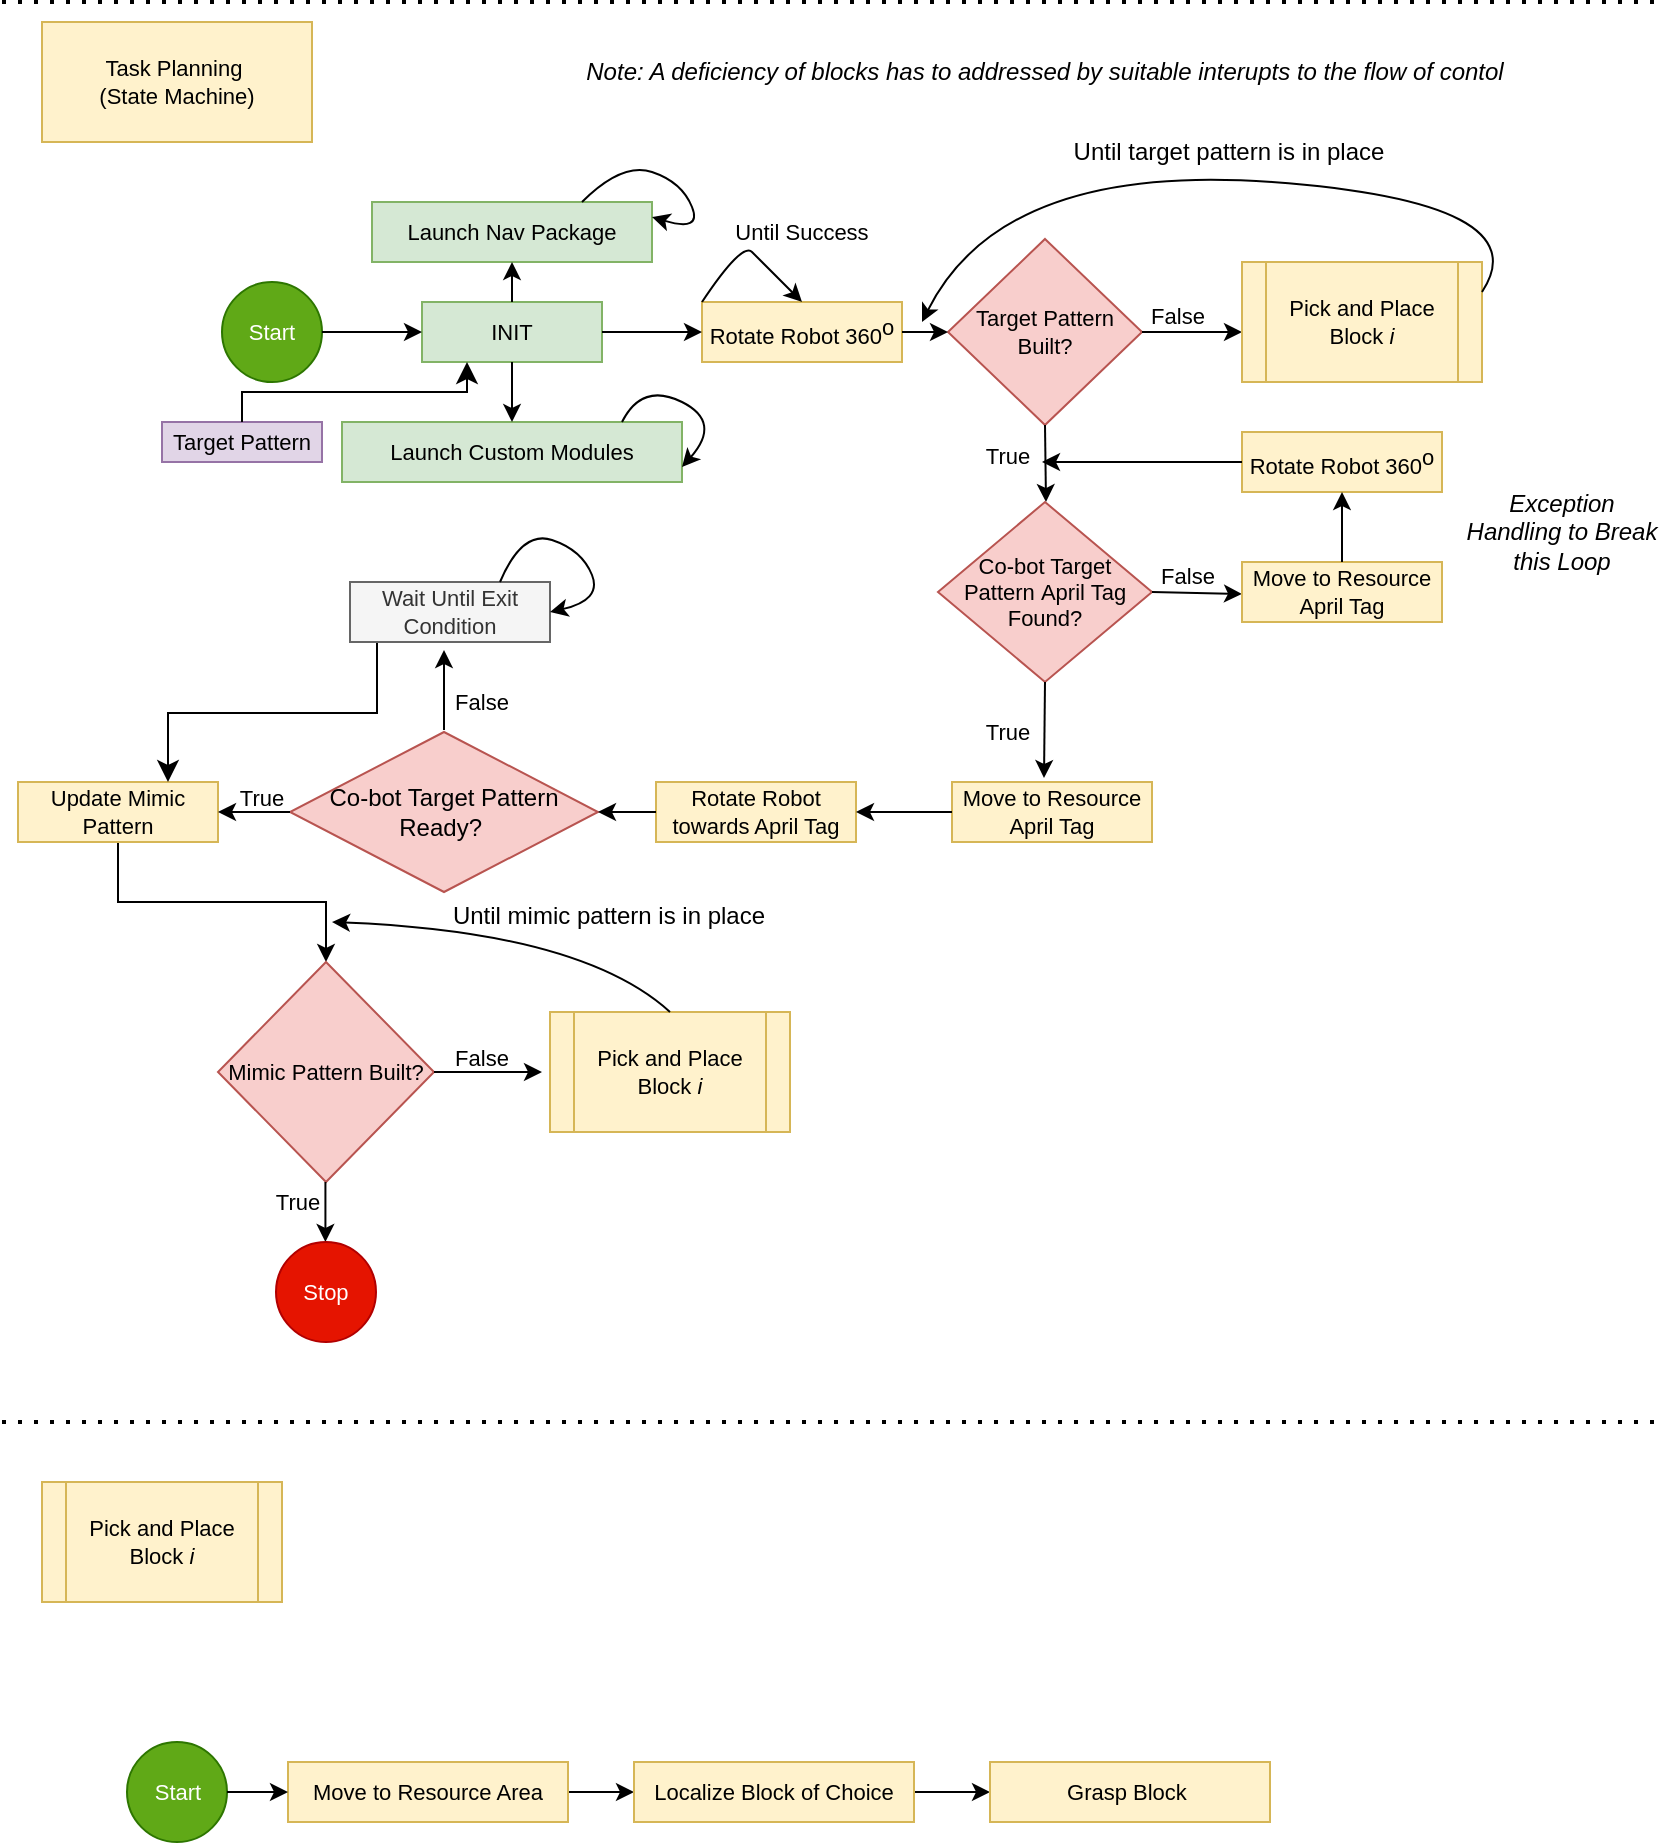 <mxfile version="23.1.6" type="github">
  <diagram name="Page-1" id="wCWra6xxkZbTgV-Bye85">
    <mxGraphModel dx="1122" dy="656" grid="1" gridSize="10" guides="1" tooltips="1" connect="1" arrows="1" fold="1" page="1" pageScale="1" pageWidth="850" pageHeight="1100" math="0" shadow="0">
      <root>
        <mxCell id="0" />
        <mxCell id="1" parent="0" />
        <mxCell id="UYnusm4cooaI_DaDo-KD-1" value="Task Planning&amp;nbsp;&lt;br style=&quot;font-size: 11px;&quot;&gt;(State Machine)" style="rounded=0;whiteSpace=wrap;html=1;fillColor=#fff2cc;strokeColor=#d6b656;fontSize=11;" vertex="1" parent="1">
          <mxGeometry x="30" y="40" width="135" height="60" as="geometry" />
        </mxCell>
        <mxCell id="UYnusm4cooaI_DaDo-KD-2" value="Start" style="ellipse;whiteSpace=wrap;html=1;fontSize=11;fillColor=#60a917;fontColor=#ffffff;strokeColor=#2D7600;" vertex="1" parent="1">
          <mxGeometry x="120" y="170" width="50" height="50" as="geometry" />
        </mxCell>
        <mxCell id="UYnusm4cooaI_DaDo-KD-3" value="&lt;font style=&quot;font-size: 11px;&quot;&gt;INIT&lt;/font&gt;" style="rounded=0;whiteSpace=wrap;html=1;fontSize=11;fillColor=#d5e8d4;strokeColor=#82b366;" vertex="1" parent="1">
          <mxGeometry x="220" y="180" width="90" height="30" as="geometry" />
        </mxCell>
        <mxCell id="UYnusm4cooaI_DaDo-KD-4" value="" style="endArrow=classic;html=1;rounded=0;exitX=1;exitY=0.5;exitDx=0;exitDy=0;entryX=0;entryY=0.5;entryDx=0;entryDy=0;fontSize=11;" edge="1" parent="1" source="UYnusm4cooaI_DaDo-KD-2" target="UYnusm4cooaI_DaDo-KD-3">
          <mxGeometry width="50" height="50" relative="1" as="geometry">
            <mxPoint x="400" y="310" as="sourcePoint" />
            <mxPoint x="450" y="260" as="targetPoint" />
          </mxGeometry>
        </mxCell>
        <mxCell id="UYnusm4cooaI_DaDo-KD-5" value="&lt;font style=&quot;font-size: 11px;&quot;&gt;Launch Nav Package&lt;/font&gt;" style="rounded=0;whiteSpace=wrap;html=1;fontSize=11;fillColor=#d5e8d4;strokeColor=#82b366;" vertex="1" parent="1">
          <mxGeometry x="195" y="130" width="140" height="30" as="geometry" />
        </mxCell>
        <mxCell id="UYnusm4cooaI_DaDo-KD-8" value="" style="curved=1;endArrow=classic;html=1;rounded=0;exitX=0.75;exitY=0;exitDx=0;exitDy=0;entryX=1;entryY=0.25;entryDx=0;entryDy=0;fontSize=11;" edge="1" parent="1" source="UYnusm4cooaI_DaDo-KD-5" target="UYnusm4cooaI_DaDo-KD-5">
          <mxGeometry width="50" height="50" relative="1" as="geometry">
            <mxPoint x="400" y="310" as="sourcePoint" />
            <mxPoint x="480" y="260" as="targetPoint" />
            <Array as="points">
              <mxPoint x="320" y="110" />
              <mxPoint x="350" y="120" />
              <mxPoint x="360" y="145" />
            </Array>
          </mxGeometry>
        </mxCell>
        <mxCell id="UYnusm4cooaI_DaDo-KD-9" value="" style="endArrow=classic;html=1;rounded=0;exitX=0.5;exitY=0;exitDx=0;exitDy=0;entryX=0.5;entryY=1;entryDx=0;entryDy=0;fontSize=11;" edge="1" parent="1" source="UYnusm4cooaI_DaDo-KD-3" target="UYnusm4cooaI_DaDo-KD-5">
          <mxGeometry width="50" height="50" relative="1" as="geometry">
            <mxPoint x="350" y="370" as="sourcePoint" />
            <mxPoint x="400" y="320" as="targetPoint" />
          </mxGeometry>
        </mxCell>
        <mxCell id="UYnusm4cooaI_DaDo-KD-15" value="&lt;font style=&quot;font-size: 11px;&quot;&gt;Launch Custom Modules&lt;/font&gt;" style="rounded=0;whiteSpace=wrap;html=1;fontSize=11;fillColor=#d5e8d4;strokeColor=#82b366;" vertex="1" parent="1">
          <mxGeometry x="180" y="240" width="170" height="30" as="geometry" />
        </mxCell>
        <mxCell id="UYnusm4cooaI_DaDo-KD-18" value="" style="endArrow=classic;html=1;rounded=0;exitX=0.5;exitY=1;exitDx=0;exitDy=0;entryX=0.5;entryY=0;entryDx=0;entryDy=0;fontSize=11;" edge="1" parent="1" source="UYnusm4cooaI_DaDo-KD-3" target="UYnusm4cooaI_DaDo-KD-15">
          <mxGeometry width="50" height="50" relative="1" as="geometry">
            <mxPoint x="410" y="310" as="sourcePoint" />
            <mxPoint x="460" y="260" as="targetPoint" />
          </mxGeometry>
        </mxCell>
        <mxCell id="UYnusm4cooaI_DaDo-KD-20" value="" style="curved=1;endArrow=classic;html=1;rounded=0;exitX=0.75;exitY=0;exitDx=0;exitDy=0;entryX=1;entryY=0.75;entryDx=0;entryDy=0;fontSize=11;" edge="1" parent="1" target="UYnusm4cooaI_DaDo-KD-15">
          <mxGeometry width="50" height="50" relative="1" as="geometry">
            <mxPoint x="320" y="240" as="sourcePoint" />
            <mxPoint x="355" y="248" as="targetPoint" />
            <Array as="points">
              <mxPoint x="330" y="220" />
              <mxPoint x="370" y="240" />
            </Array>
          </mxGeometry>
        </mxCell>
        <mxCell id="UYnusm4cooaI_DaDo-KD-21" value="&lt;font style=&quot;font-size: 11px;&quot;&gt;Rotate Robot 360&lt;sup style=&quot;font-size: 11px;&quot;&gt;o&lt;/sup&gt;&lt;/font&gt;" style="rounded=0;whiteSpace=wrap;html=1;fillColor=#fff2cc;strokeColor=#d6b656;fontSize=11;" vertex="1" parent="1">
          <mxGeometry x="360" y="180" width="100" height="30" as="geometry" />
        </mxCell>
        <mxCell id="UYnusm4cooaI_DaDo-KD-22" value="" style="endArrow=classic;html=1;rounded=0;exitX=1;exitY=0.5;exitDx=0;exitDy=0;fontSize=11;" edge="1" parent="1" source="UYnusm4cooaI_DaDo-KD-3" target="UYnusm4cooaI_DaDo-KD-21">
          <mxGeometry width="50" height="50" relative="1" as="geometry">
            <mxPoint x="410" y="310" as="sourcePoint" />
            <mxPoint x="460" y="260" as="targetPoint" />
          </mxGeometry>
        </mxCell>
        <mxCell id="UYnusm4cooaI_DaDo-KD-23" value="&lt;font style=&quot;font-size: 11px;&quot;&gt;Target Pattern Built?&lt;/font&gt;" style="rhombus;whiteSpace=wrap;html=1;fontSize=11;fillColor=#f8cecc;strokeColor=#b85450;" vertex="1" parent="1">
          <mxGeometry x="483" y="148.5" width="97" height="93" as="geometry" />
        </mxCell>
        <mxCell id="UYnusm4cooaI_DaDo-KD-25" value="&lt;font style=&quot;font-size: 11px;&quot;&gt;Target Pattern&lt;/font&gt;" style="rounded=0;whiteSpace=wrap;html=1;fontSize=11;fillColor=#e1d5e7;strokeColor=#9673a6;" vertex="1" parent="1">
          <mxGeometry x="90" y="240" width="80" height="20" as="geometry" />
        </mxCell>
        <mxCell id="UYnusm4cooaI_DaDo-KD-26" value="" style="edgeStyle=elbowEdgeStyle;elbow=vertical;endArrow=classic;html=1;curved=0;rounded=0;endSize=8;startSize=8;exitX=0.5;exitY=0;exitDx=0;exitDy=0;entryX=0.25;entryY=1;entryDx=0;entryDy=0;fontSize=11;" edge="1" parent="1" source="UYnusm4cooaI_DaDo-KD-25" target="UYnusm4cooaI_DaDo-KD-3">
          <mxGeometry width="50" height="50" relative="1" as="geometry">
            <mxPoint x="410" y="310" as="sourcePoint" />
            <mxPoint x="460" y="260" as="targetPoint" />
          </mxGeometry>
        </mxCell>
        <mxCell id="UYnusm4cooaI_DaDo-KD-27" value="" style="endArrow=classic;html=1;rounded=0;exitX=1;exitY=0.5;exitDx=0;exitDy=0;entryX=0;entryY=0.5;entryDx=0;entryDy=0;fontSize=11;" edge="1" parent="1" source="UYnusm4cooaI_DaDo-KD-21" target="UYnusm4cooaI_DaDo-KD-23">
          <mxGeometry width="50" height="50" relative="1" as="geometry">
            <mxPoint x="410" y="310" as="sourcePoint" />
            <mxPoint x="460" y="260" as="targetPoint" />
          </mxGeometry>
        </mxCell>
        <mxCell id="UYnusm4cooaI_DaDo-KD-29" value="" style="endArrow=classic;html=1;rounded=0;exitX=1;exitY=0.5;exitDx=0;exitDy=0;fontSize=11;" edge="1" parent="1" source="UYnusm4cooaI_DaDo-KD-23">
          <mxGeometry width="50" height="50" relative="1" as="geometry">
            <mxPoint x="580" y="196" as="sourcePoint" />
            <mxPoint x="630" y="195" as="targetPoint" />
          </mxGeometry>
        </mxCell>
        <mxCell id="UYnusm4cooaI_DaDo-KD-30" value="True" style="text;html=1;align=center;verticalAlign=middle;whiteSpace=wrap;rounded=0;fontSize=11;" vertex="1" parent="1">
          <mxGeometry x="483" y="241.5" width="60" height="30" as="geometry" />
        </mxCell>
        <mxCell id="UYnusm4cooaI_DaDo-KD-32" value="" style="endArrow=classic;html=1;rounded=0;exitX=0.5;exitY=1;exitDx=0;exitDy=0;fontSize=11;" edge="1" parent="1" source="UYnusm4cooaI_DaDo-KD-23">
          <mxGeometry width="50" height="50" relative="1" as="geometry">
            <mxPoint x="410" y="310" as="sourcePoint" />
            <mxPoint x="532" y="280" as="targetPoint" />
          </mxGeometry>
        </mxCell>
        <mxCell id="UYnusm4cooaI_DaDo-KD-33" value="False" style="text;html=1;align=center;verticalAlign=middle;whiteSpace=wrap;rounded=0;fontSize=11;" vertex="1" parent="1">
          <mxGeometry x="568" y="172" width="60" height="30" as="geometry" />
        </mxCell>
        <mxCell id="UYnusm4cooaI_DaDo-KD-34" value="Pick and Place Block &lt;i style=&quot;font-size: 11px;&quot;&gt;i&lt;/i&gt;" style="shape=process;whiteSpace=wrap;html=1;backgroundOutline=1;fillColor=#fff2cc;strokeColor=#d6b656;fontSize=11;" vertex="1" parent="1">
          <mxGeometry x="630" y="160" width="120" height="60" as="geometry" />
        </mxCell>
        <mxCell id="UYnusm4cooaI_DaDo-KD-35" value="" style="curved=1;endArrow=classic;html=1;rounded=0;exitX=0;exitY=0;exitDx=0;exitDy=0;entryX=0.5;entryY=0;entryDx=0;entryDy=0;fontSize=11;" edge="1" parent="1" source="UYnusm4cooaI_DaDo-KD-21" target="UYnusm4cooaI_DaDo-KD-21">
          <mxGeometry width="50" height="50" relative="1" as="geometry">
            <mxPoint x="425" y="178" as="sourcePoint" />
            <mxPoint x="460" y="186" as="targetPoint" />
            <Array as="points">
              <mxPoint x="380" y="150" />
              <mxPoint x="390" y="160" />
            </Array>
          </mxGeometry>
        </mxCell>
        <mxCell id="UYnusm4cooaI_DaDo-KD-36" value="&lt;font style=&quot;font-size: 11px;&quot;&gt;Until Success&lt;/font&gt;" style="text;html=1;align=center;verticalAlign=middle;whiteSpace=wrap;rounded=0;fontSize=11;" vertex="1" parent="1">
          <mxGeometry x="375" y="130" width="70" height="30" as="geometry" />
        </mxCell>
        <mxCell id="UYnusm4cooaI_DaDo-KD-37" value="&lt;span style=&quot;font-size: 11px;&quot;&gt;Co-bot Target Pattern&amp;nbsp;April Tag Found?&lt;/span&gt;" style="rhombus;whiteSpace=wrap;html=1;fontSize=11;fillColor=#f8cecc;strokeColor=#b85450;" vertex="1" parent="1">
          <mxGeometry x="478" y="280" width="107" height="90" as="geometry" />
        </mxCell>
        <mxCell id="UYnusm4cooaI_DaDo-KD-38" value="" style="curved=1;endArrow=classic;html=1;rounded=0;exitX=1;exitY=0.25;exitDx=0;exitDy=0;fontSize=11;" edge="1" parent="1" source="UYnusm4cooaI_DaDo-KD-34">
          <mxGeometry width="50" height="50" relative="1" as="geometry">
            <mxPoint x="730" y="130" as="sourcePoint" />
            <mxPoint x="470" y="190" as="targetPoint" />
            <Array as="points">
              <mxPoint x="780" y="130" />
              <mxPoint x="510" y="110" />
            </Array>
          </mxGeometry>
        </mxCell>
        <mxCell id="UYnusm4cooaI_DaDo-KD-39" value="Until target pattern is in place" style="text;html=1;align=center;verticalAlign=middle;whiteSpace=wrap;rounded=0;" vertex="1" parent="1">
          <mxGeometry x="530" y="90" width="187" height="30" as="geometry" />
        </mxCell>
        <mxCell id="UYnusm4cooaI_DaDo-KD-40" value="" style="endArrow=classic;html=1;rounded=0;exitX=1;exitY=0.5;exitDx=0;exitDy=0;" edge="1" parent="1" source="UYnusm4cooaI_DaDo-KD-37">
          <mxGeometry width="50" height="50" relative="1" as="geometry">
            <mxPoint x="590" y="326" as="sourcePoint" />
            <mxPoint x="630" y="326" as="targetPoint" />
          </mxGeometry>
        </mxCell>
        <mxCell id="UYnusm4cooaI_DaDo-KD-41" value="&lt;i&gt;Note: A deficiency of blocks has to addressed by suitable interupts to the flow of contol&lt;/i&gt;" style="text;html=1;align=center;verticalAlign=middle;whiteSpace=wrap;rounded=0;" vertex="1" parent="1">
          <mxGeometry x="284" y="50" width="495" height="30" as="geometry" />
        </mxCell>
        <mxCell id="UYnusm4cooaI_DaDo-KD-42" value="False" style="text;html=1;align=center;verticalAlign=middle;whiteSpace=wrap;rounded=0;fontSize=11;" vertex="1" parent="1">
          <mxGeometry x="573" y="302" width="60" height="30" as="geometry" />
        </mxCell>
        <mxCell id="UYnusm4cooaI_DaDo-KD-43" value="Move to Resource April Tag" style="rounded=0;whiteSpace=wrap;html=1;fillColor=#fff2cc;strokeColor=#d6b656;fontSize=11;" vertex="1" parent="1">
          <mxGeometry x="630" y="310" width="100" height="30" as="geometry" />
        </mxCell>
        <mxCell id="UYnusm4cooaI_DaDo-KD-44" value="&lt;font style=&quot;font-size: 11px;&quot;&gt;Rotate Robot 360&lt;sup style=&quot;font-size: 11px;&quot;&gt;o&lt;/sup&gt;&lt;/font&gt;" style="rounded=0;whiteSpace=wrap;html=1;fillColor=#fff2cc;strokeColor=#d6b656;fontSize=11;" vertex="1" parent="1">
          <mxGeometry x="630" y="245" width="100" height="30" as="geometry" />
        </mxCell>
        <mxCell id="UYnusm4cooaI_DaDo-KD-45" value="" style="endArrow=classic;html=1;rounded=0;exitX=0.5;exitY=0;exitDx=0;exitDy=0;entryX=0.5;entryY=1;entryDx=0;entryDy=0;" edge="1" parent="1" source="UYnusm4cooaI_DaDo-KD-43" target="UYnusm4cooaI_DaDo-KD-44">
          <mxGeometry width="50" height="50" relative="1" as="geometry">
            <mxPoint x="410" y="310" as="sourcePoint" />
            <mxPoint x="460" y="260" as="targetPoint" />
          </mxGeometry>
        </mxCell>
        <mxCell id="UYnusm4cooaI_DaDo-KD-49" value="" style="endArrow=classic;html=1;rounded=0;exitX=0;exitY=0.5;exitDx=0;exitDy=0;" edge="1" parent="1" source="UYnusm4cooaI_DaDo-KD-44">
          <mxGeometry width="50" height="50" relative="1" as="geometry">
            <mxPoint x="410" y="310" as="sourcePoint" />
            <mxPoint x="530" y="260" as="targetPoint" />
          </mxGeometry>
        </mxCell>
        <mxCell id="UYnusm4cooaI_DaDo-KD-50" value="&lt;i&gt;Exception Handling to Break this Loop&lt;/i&gt;" style="text;html=1;align=center;verticalAlign=middle;whiteSpace=wrap;rounded=0;" vertex="1" parent="1">
          <mxGeometry x="740" y="280" width="100" height="30" as="geometry" />
        </mxCell>
        <mxCell id="UYnusm4cooaI_DaDo-KD-51" value="True" style="text;html=1;align=center;verticalAlign=middle;whiteSpace=wrap;rounded=0;fontSize=11;" vertex="1" parent="1">
          <mxGeometry x="483" y="380" width="60" height="30" as="geometry" />
        </mxCell>
        <mxCell id="UYnusm4cooaI_DaDo-KD-52" value="" style="endArrow=classic;html=1;rounded=0;exitX=0.5;exitY=1;exitDx=0;exitDy=0;fontSize=11;" edge="1" parent="1" source="UYnusm4cooaI_DaDo-KD-37">
          <mxGeometry width="50" height="50" relative="1" as="geometry">
            <mxPoint x="531" y="380" as="sourcePoint" />
            <mxPoint x="531" y="418" as="targetPoint" />
          </mxGeometry>
        </mxCell>
        <mxCell id="UYnusm4cooaI_DaDo-KD-53" value="Move to Resource April Tag" style="rounded=0;whiteSpace=wrap;html=1;fillColor=#fff2cc;strokeColor=#d6b656;fontSize=11;" vertex="1" parent="1">
          <mxGeometry x="485" y="420" width="100" height="30" as="geometry" />
        </mxCell>
        <mxCell id="UYnusm4cooaI_DaDo-KD-54" value="Rotate Robot towards April Tag" style="rounded=0;whiteSpace=wrap;html=1;fillColor=#fff2cc;strokeColor=#d6b656;fontSize=11;" vertex="1" parent="1">
          <mxGeometry x="337" y="420" width="100" height="30" as="geometry" />
        </mxCell>
        <mxCell id="UYnusm4cooaI_DaDo-KD-59" value="" style="endArrow=classic;html=1;rounded=0;exitX=0;exitY=0.5;exitDx=0;exitDy=0;fontSize=11;entryX=1;entryY=0.5;entryDx=0;entryDy=0;" edge="1" parent="1" source="UYnusm4cooaI_DaDo-KD-53" target="UYnusm4cooaI_DaDo-KD-54">
          <mxGeometry width="50" height="50" relative="1" as="geometry">
            <mxPoint x="472" y="461" as="sourcePoint" />
            <mxPoint x="527" y="461" as="targetPoint" />
            <Array as="points" />
          </mxGeometry>
        </mxCell>
        <mxCell id="UYnusm4cooaI_DaDo-KD-78" style="edgeStyle=orthogonalEdgeStyle;rounded=0;orthogonalLoop=1;jettySize=auto;html=1;exitX=0.5;exitY=1;exitDx=0;exitDy=0;entryX=0.5;entryY=0;entryDx=0;entryDy=0;" edge="1" parent="1" source="UYnusm4cooaI_DaDo-KD-60" target="UYnusm4cooaI_DaDo-KD-64">
          <mxGeometry relative="1" as="geometry" />
        </mxCell>
        <mxCell id="UYnusm4cooaI_DaDo-KD-60" value="Update Mimic Pattern" style="rounded=0;whiteSpace=wrap;html=1;fillColor=#fff2cc;strokeColor=#d6b656;fontSize=11;" vertex="1" parent="1">
          <mxGeometry x="18" y="420" width="100" height="30" as="geometry" />
        </mxCell>
        <mxCell id="UYnusm4cooaI_DaDo-KD-64" value="&lt;font style=&quot;font-size: 11px;&quot;&gt;Mimic Pattern Built?&lt;/font&gt;" style="rhombus;whiteSpace=wrap;html=1;fontSize=11;fillColor=#f8cecc;strokeColor=#b85450;" vertex="1" parent="1">
          <mxGeometry x="118" y="510" width="108" height="110" as="geometry" />
        </mxCell>
        <mxCell id="UYnusm4cooaI_DaDo-KD-65" value="Co-bot Target Pattern Ready?&amp;nbsp;" style="rhombus;whiteSpace=wrap;html=1;fillColor=#f8cecc;strokeColor=#b85450;" vertex="1" parent="1">
          <mxGeometry x="154" y="395" width="154" height="80" as="geometry" />
        </mxCell>
        <mxCell id="UYnusm4cooaI_DaDo-KD-66" value="" style="endArrow=classic;html=1;rounded=0;exitX=0;exitY=0.5;exitDx=0;exitDy=0;entryX=1;entryY=0.5;entryDx=0;entryDy=0;" edge="1" parent="1" source="UYnusm4cooaI_DaDo-KD-54" target="UYnusm4cooaI_DaDo-KD-65">
          <mxGeometry width="50" height="50" relative="1" as="geometry">
            <mxPoint x="410" y="410" as="sourcePoint" />
            <mxPoint x="460" y="360" as="targetPoint" />
          </mxGeometry>
        </mxCell>
        <mxCell id="UYnusm4cooaI_DaDo-KD-69" value="" style="endArrow=classic;html=1;rounded=0;fontSize=11;" edge="1" parent="1">
          <mxGeometry width="50" height="50" relative="1" as="geometry">
            <mxPoint x="231" y="394" as="sourcePoint" />
            <mxPoint x="231" y="354" as="targetPoint" />
          </mxGeometry>
        </mxCell>
        <mxCell id="UYnusm4cooaI_DaDo-KD-70" value="" style="endArrow=classic;html=1;rounded=0;fontSize=11;entryX=1;entryY=0.5;entryDx=0;entryDy=0;exitX=0;exitY=0.5;exitDx=0;exitDy=0;" edge="1" parent="1" source="UYnusm4cooaI_DaDo-KD-65" target="UYnusm4cooaI_DaDo-KD-60">
          <mxGeometry width="50" height="50" relative="1" as="geometry">
            <mxPoint x="150" y="430" as="sourcePoint" />
            <mxPoint x="120" y="434.5" as="targetPoint" />
            <Array as="points" />
          </mxGeometry>
        </mxCell>
        <mxCell id="UYnusm4cooaI_DaDo-KD-71" value="True" style="text;html=1;align=center;verticalAlign=middle;whiteSpace=wrap;rounded=0;fontSize=11;" vertex="1" parent="1">
          <mxGeometry x="110" y="413" width="60" height="30" as="geometry" />
        </mxCell>
        <mxCell id="UYnusm4cooaI_DaDo-KD-73" value="False" style="text;html=1;align=center;verticalAlign=middle;whiteSpace=wrap;rounded=0;fontSize=11;" vertex="1" parent="1">
          <mxGeometry x="220" y="365" width="60" height="30" as="geometry" />
        </mxCell>
        <mxCell id="UYnusm4cooaI_DaDo-KD-74" value="Wait Until Exit Condition" style="rounded=0;whiteSpace=wrap;html=1;fontSize=11;fillColor=#f5f5f5;fontColor=#333333;strokeColor=#666666;" vertex="1" parent="1">
          <mxGeometry x="184" y="320" width="100" height="30" as="geometry" />
        </mxCell>
        <mxCell id="UYnusm4cooaI_DaDo-KD-75" value="" style="curved=1;endArrow=classic;html=1;rounded=0;exitX=0.75;exitY=0;exitDx=0;exitDy=0;entryX=1;entryY=0.5;entryDx=0;entryDy=0;fontSize=11;" edge="1" parent="1" source="UYnusm4cooaI_DaDo-KD-74" target="UYnusm4cooaI_DaDo-KD-74">
          <mxGeometry width="50" height="50" relative="1" as="geometry">
            <mxPoint x="250" y="314" as="sourcePoint" />
            <mxPoint x="285" y="322" as="targetPoint" />
            <Array as="points">
              <mxPoint x="270" y="294" />
              <mxPoint x="300" y="304" />
              <mxPoint x="310" y="329" />
            </Array>
          </mxGeometry>
        </mxCell>
        <mxCell id="UYnusm4cooaI_DaDo-KD-76" value="" style="edgeStyle=elbowEdgeStyle;elbow=vertical;endArrow=classic;html=1;curved=0;rounded=0;endSize=8;startSize=8;exitX=0.135;exitY=1.017;exitDx=0;exitDy=0;entryX=0.75;entryY=0;entryDx=0;entryDy=0;exitPerimeter=0;" edge="1" parent="1" source="UYnusm4cooaI_DaDo-KD-74" target="UYnusm4cooaI_DaDo-KD-60">
          <mxGeometry width="50" height="50" relative="1" as="geometry">
            <mxPoint x="340" y="400" as="sourcePoint" />
            <mxPoint x="390" y="350" as="targetPoint" />
            <Array as="points" />
          </mxGeometry>
        </mxCell>
        <mxCell id="UYnusm4cooaI_DaDo-KD-80" value="" style="endArrow=classic;html=1;rounded=0;exitX=1;exitY=0.5;exitDx=0;exitDy=0;" edge="1" parent="1" source="UYnusm4cooaI_DaDo-KD-64">
          <mxGeometry width="50" height="50" relative="1" as="geometry">
            <mxPoint x="270" y="575" as="sourcePoint" />
            <mxPoint x="280" y="565" as="targetPoint" />
          </mxGeometry>
        </mxCell>
        <mxCell id="UYnusm4cooaI_DaDo-KD-81" value="Pick and Place Block &lt;i style=&quot;font-size: 11px;&quot;&gt;i&lt;/i&gt;" style="shape=process;whiteSpace=wrap;html=1;backgroundOutline=1;fillColor=#fff2cc;strokeColor=#d6b656;fontSize=11;" vertex="1" parent="1">
          <mxGeometry x="284" y="535" width="120" height="60" as="geometry" />
        </mxCell>
        <mxCell id="UYnusm4cooaI_DaDo-KD-82" value="False" style="text;html=1;align=center;verticalAlign=middle;whiteSpace=wrap;rounded=0;fontSize=11;" vertex="1" parent="1">
          <mxGeometry x="220" y="543" width="60" height="30" as="geometry" />
        </mxCell>
        <mxCell id="UYnusm4cooaI_DaDo-KD-83" value="" style="curved=1;endArrow=classic;html=1;rounded=0;exitX=0.5;exitY=0;exitDx=0;exitDy=0;fontSize=11;" edge="1" parent="1" source="UYnusm4cooaI_DaDo-KD-81">
          <mxGeometry width="50" height="50" relative="1" as="geometry">
            <mxPoint x="455" y="480" as="sourcePoint" />
            <mxPoint x="175" y="490" as="targetPoint" />
            <Array as="points">
              <mxPoint x="300" y="495" />
            </Array>
          </mxGeometry>
        </mxCell>
        <mxCell id="UYnusm4cooaI_DaDo-KD-84" value="Until mimic pattern is in place" style="text;html=1;align=center;verticalAlign=middle;whiteSpace=wrap;rounded=0;" vertex="1" parent="1">
          <mxGeometry x="220" y="477" width="187" height="20" as="geometry" />
        </mxCell>
        <mxCell id="UYnusm4cooaI_DaDo-KD-85" value="" style="endArrow=classic;html=1;rounded=0;exitX=0.5;exitY=1;exitDx=0;exitDy=0;entryX=0.5;entryY=0;entryDx=0;entryDy=0;fontSize=11;" edge="1" parent="1">
          <mxGeometry width="50" height="50" relative="1" as="geometry">
            <mxPoint x="171.71" y="620" as="sourcePoint" />
            <mxPoint x="171.71" y="650" as="targetPoint" />
            <Array as="points">
              <mxPoint x="171.71" y="638" />
            </Array>
          </mxGeometry>
        </mxCell>
        <mxCell id="UYnusm4cooaI_DaDo-KD-87" value="True" style="text;html=1;align=center;verticalAlign=middle;whiteSpace=wrap;rounded=0;fontSize=11;" vertex="1" parent="1">
          <mxGeometry x="128" y="615" width="60" height="30" as="geometry" />
        </mxCell>
        <mxCell id="UYnusm4cooaI_DaDo-KD-88" value="Stop" style="ellipse;whiteSpace=wrap;html=1;fontSize=11;fillColor=#e51400;fontColor=#ffffff;strokeColor=#B20000;" vertex="1" parent="1">
          <mxGeometry x="147" y="650" width="50" height="50" as="geometry" />
        </mxCell>
        <mxCell id="UYnusm4cooaI_DaDo-KD-89" value="Pick and Place Block &lt;i style=&quot;font-size: 11px;&quot;&gt;i&lt;/i&gt;" style="shape=process;whiteSpace=wrap;html=1;backgroundOutline=1;fillColor=#fff2cc;strokeColor=#d6b656;fontSize=11;" vertex="1" parent="1">
          <mxGeometry x="30" y="770" width="120" height="60" as="geometry" />
        </mxCell>
        <mxCell id="UYnusm4cooaI_DaDo-KD-90" value="" style="endArrow=none;dashed=1;html=1;dashPattern=1 3;strokeWidth=2;rounded=0;" edge="1" parent="1">
          <mxGeometry width="50" height="50" relative="1" as="geometry">
            <mxPoint x="10" y="740" as="sourcePoint" />
            <mxPoint x="840" y="740" as="targetPoint" />
          </mxGeometry>
        </mxCell>
        <mxCell id="UYnusm4cooaI_DaDo-KD-91" value="" style="endArrow=none;dashed=1;html=1;dashPattern=1 3;strokeWidth=2;rounded=0;" edge="1" parent="1">
          <mxGeometry width="50" height="50" relative="1" as="geometry">
            <mxPoint x="10" y="30" as="sourcePoint" />
            <mxPoint x="840" y="30" as="targetPoint" />
          </mxGeometry>
        </mxCell>
        <mxCell id="UYnusm4cooaI_DaDo-KD-92" value="Start" style="ellipse;whiteSpace=wrap;html=1;fontSize=11;fillColor=#60a917;fontColor=#ffffff;strokeColor=#2D7600;" vertex="1" parent="1">
          <mxGeometry x="72.5" y="900" width="50" height="50" as="geometry" />
        </mxCell>
        <mxCell id="UYnusm4cooaI_DaDo-KD-101" value="" style="edgeStyle=orthogonalEdgeStyle;rounded=0;orthogonalLoop=1;jettySize=auto;html=1;" edge="1" parent="1" source="UYnusm4cooaI_DaDo-KD-93" target="UYnusm4cooaI_DaDo-KD-96">
          <mxGeometry relative="1" as="geometry" />
        </mxCell>
        <mxCell id="UYnusm4cooaI_DaDo-KD-93" value="Move to Resource Area" style="rounded=0;whiteSpace=wrap;html=1;fillColor=#fff2cc;strokeColor=#d6b656;fontSize=11;" vertex="1" parent="1">
          <mxGeometry x="153" y="910" width="140" height="30" as="geometry" />
        </mxCell>
        <mxCell id="UYnusm4cooaI_DaDo-KD-94" value="" style="endArrow=classic;html=1;rounded=0;exitX=1;exitY=0.5;exitDx=0;exitDy=0;entryX=0;entryY=0.5;entryDx=0;entryDy=0;" edge="1" parent="1" source="UYnusm4cooaI_DaDo-KD-92" target="UYnusm4cooaI_DaDo-KD-93">
          <mxGeometry width="50" height="50" relative="1" as="geometry">
            <mxPoint x="420" y="940" as="sourcePoint" />
            <mxPoint x="470" y="890" as="targetPoint" />
          </mxGeometry>
        </mxCell>
        <mxCell id="UYnusm4cooaI_DaDo-KD-102" value="" style="edgeStyle=orthogonalEdgeStyle;rounded=0;orthogonalLoop=1;jettySize=auto;html=1;" edge="1" parent="1" source="UYnusm4cooaI_DaDo-KD-96" target="UYnusm4cooaI_DaDo-KD-97">
          <mxGeometry relative="1" as="geometry" />
        </mxCell>
        <mxCell id="UYnusm4cooaI_DaDo-KD-96" value="Localize Block of Choice" style="rounded=0;whiteSpace=wrap;html=1;fillColor=#fff2cc;strokeColor=#d6b656;fontSize=11;" vertex="1" parent="1">
          <mxGeometry x="326" y="910" width="140" height="30" as="geometry" />
        </mxCell>
        <mxCell id="UYnusm4cooaI_DaDo-KD-97" value="Grasp Block&amp;nbsp;" style="rounded=0;whiteSpace=wrap;html=1;fillColor=#fff2cc;strokeColor=#d6b656;fontSize=11;" vertex="1" parent="1">
          <mxGeometry x="504" y="910" width="140" height="30" as="geometry" />
        </mxCell>
      </root>
    </mxGraphModel>
  </diagram>
</mxfile>
